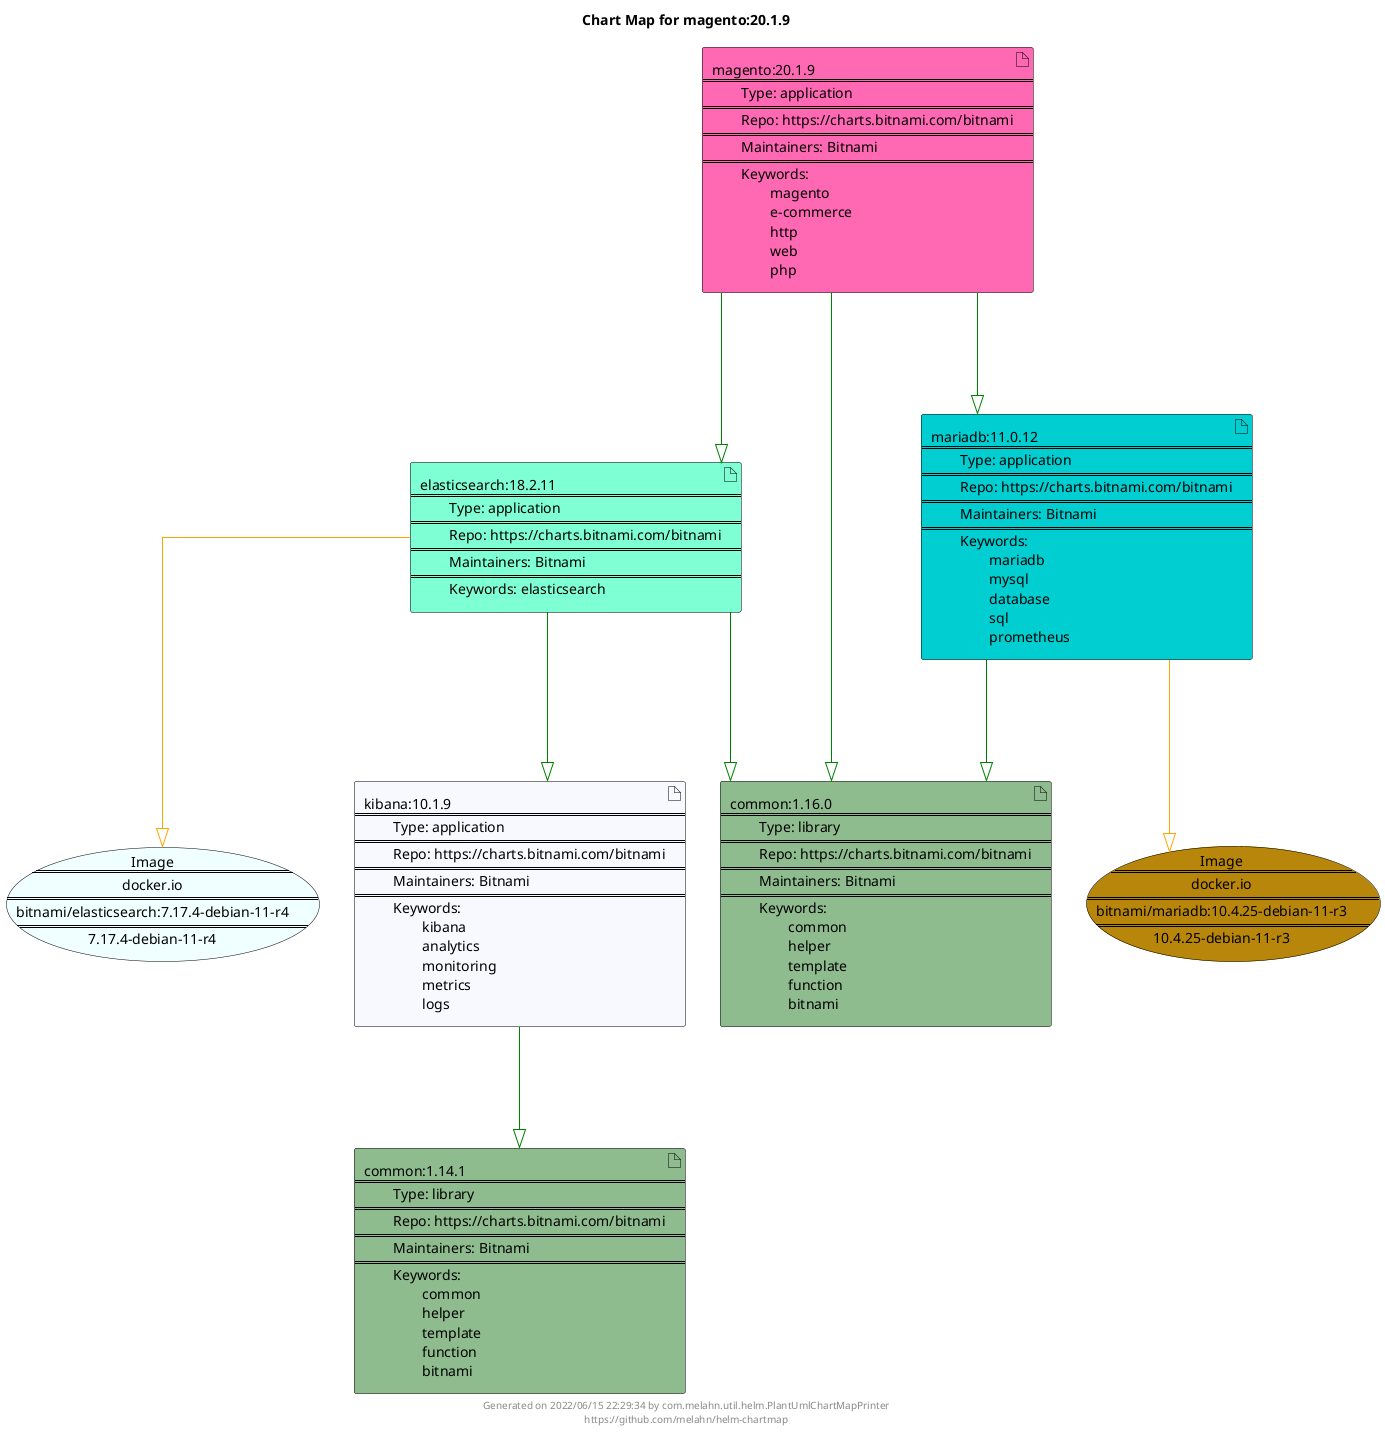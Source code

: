 @startuml
skinparam linetype ortho
skinparam backgroundColor white
skinparam usecaseBorderColor black
skinparam usecaseArrowColor LightSlateGray
skinparam artifactBorderColor black
skinparam artifactArrowColor LightSlateGray

title Chart Map for magento:20.1.9

'There are 6 referenced Helm Charts
artifact "magento:20.1.9\n====\n\tType: application\n====\n\tRepo: https://charts.bitnami.com/bitnami\n====\n\tMaintainers: Bitnami\n====\n\tKeywords: \n\t\tmagento\n\t\te-commerce\n\t\thttp\n\t\tweb\n\t\tphp" as magento_20_1_9 #HotPink
artifact "common:1.16.0\n====\n\tType: library\n====\n\tRepo: https://charts.bitnami.com/bitnami\n====\n\tMaintainers: Bitnami\n====\n\tKeywords: \n\t\tcommon\n\t\thelper\n\t\ttemplate\n\t\tfunction\n\t\tbitnami" as common_1_16_0 #DarkSeaGreen
artifact "kibana:10.1.9\n====\n\tType: application\n====\n\tRepo: https://charts.bitnami.com/bitnami\n====\n\tMaintainers: Bitnami\n====\n\tKeywords: \n\t\tkibana\n\t\tanalytics\n\t\tmonitoring\n\t\tmetrics\n\t\tlogs" as kibana_10_1_9 #GhostWhite
artifact "elasticsearch:18.2.11\n====\n\tType: application\n====\n\tRepo: https://charts.bitnami.com/bitnami\n====\n\tMaintainers: Bitnami\n====\n\tKeywords: elasticsearch" as elasticsearch_18_2_11 #Aquamarine
artifact "common:1.14.1\n====\n\tType: library\n====\n\tRepo: https://charts.bitnami.com/bitnami\n====\n\tMaintainers: Bitnami\n====\n\tKeywords: \n\t\tcommon\n\t\thelper\n\t\ttemplate\n\t\tfunction\n\t\tbitnami" as common_1_14_1 #DarkSeaGreen
artifact "mariadb:11.0.12\n====\n\tType: application\n====\n\tRepo: https://charts.bitnami.com/bitnami\n====\n\tMaintainers: Bitnami\n====\n\tKeywords: \n\t\tmariadb\n\t\tmysql\n\t\tdatabase\n\t\tsql\n\t\tprometheus" as mariadb_11_0_12 #DarkTurquoise

'There are 2 referenced Docker Images
usecase "Image\n====\ndocker.io\n====\nbitnami/elasticsearch:7.17.4-debian-11-r4\n====\n7.17.4-debian-11-r4" as docker_io_bitnami_elasticsearch_7_17_4_debian_11_r4 #Azure
usecase "Image\n====\ndocker.io\n====\nbitnami/mariadb:10.4.25-debian-11-r3\n====\n10.4.25-debian-11-r3" as docker_io_bitnami_mariadb_10_4_25_debian_11_r3 #DarkGoldenRod

'Chart Dependencies
magento_20_1_9--[#green]-|>elasticsearch_18_2_11
elasticsearch_18_2_11--[#green]-|>kibana_10_1_9
kibana_10_1_9--[#green]-|>common_1_14_1
elasticsearch_18_2_11--[#green]-|>common_1_16_0
magento_20_1_9--[#green]-|>mariadb_11_0_12
mariadb_11_0_12--[#green]-|>common_1_16_0
magento_20_1_9--[#green]-|>common_1_16_0
elasticsearch_18_2_11--[#orange]-|>docker_io_bitnami_elasticsearch_7_17_4_debian_11_r4
mariadb_11_0_12--[#orange]-|>docker_io_bitnami_mariadb_10_4_25_debian_11_r3

center footer Generated on 2022/06/15 22:29:34 by com.melahn.util.helm.PlantUmlChartMapPrinter\nhttps://github.com/melahn/helm-chartmap
@enduml
